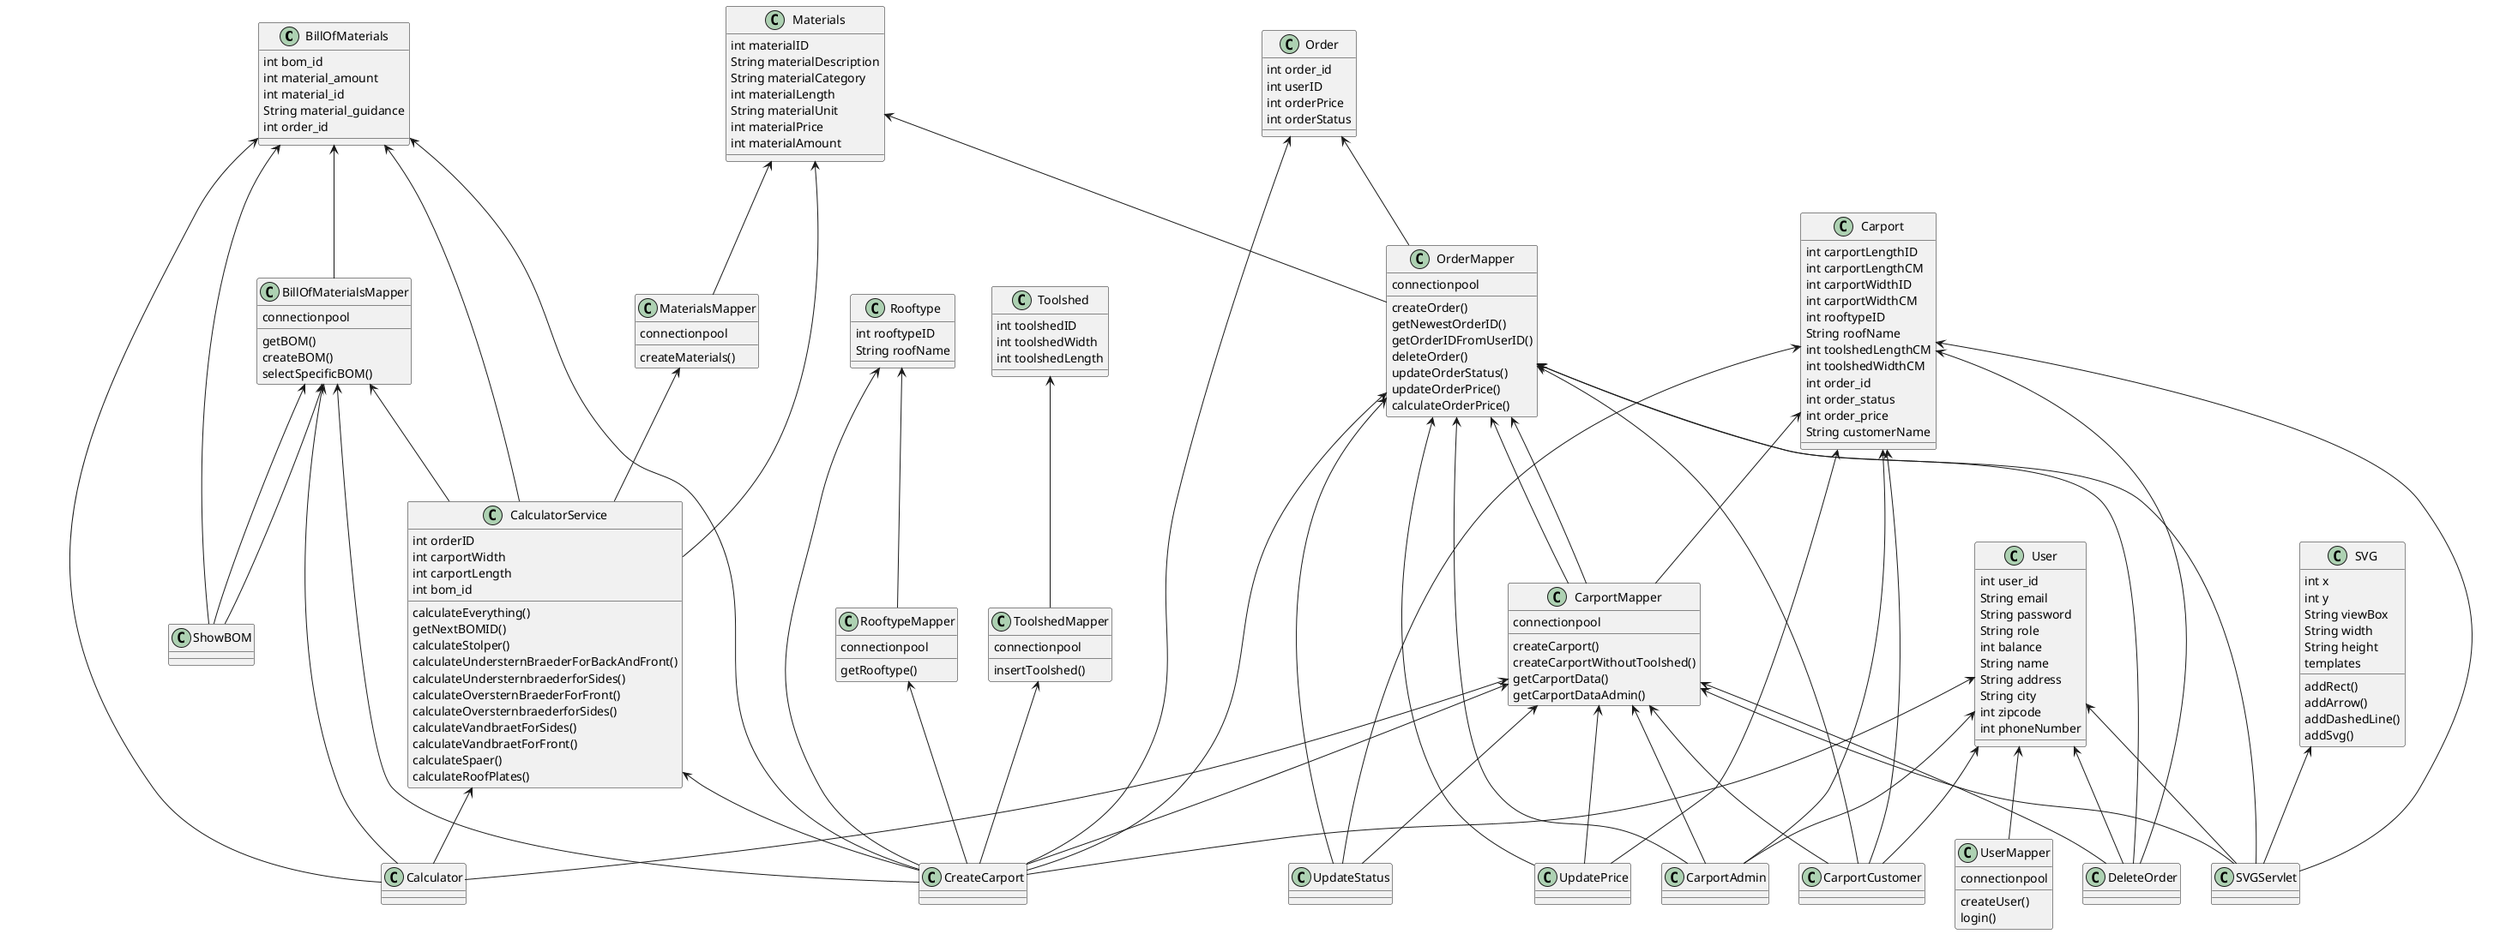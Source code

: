 @startuml
'https://plantuml.com/class-diagram

class BillOfMaterials{
int bom_id
int material_amount
int material_id
String material_guidance
int order_id
}
class Carport{
int carportLengthID
int carportLengthCM
int carportWidthID
int carportWidthCM
int rooftypeID
String roofName
int toolshedLengthCM
int toolshedWidthCM
int order_id
int order_status
int order_price
String customerName
}
class Materials{
int materialID
String materialDescription
String materialCategory
int materialLength
String materialUnit
int materialPrice
int materialAmount
}
class Order{
int order_id
int userID
int orderPrice
int orderStatus
}
class Rooftype{
int rooftypeID
String roofName
}
class Toolshed{
int toolshedID
int toolshedWidth
int toolshedLength
}
class User{
int user_id
String email
String password
String role
int balance
String name
String address
String city
int zipcode
int phoneNumber
}
class SVG{
int x
int y
String viewBox
String width
String height
templates
addRect()
addArrow()
addDashedLine()
addSvg()
}
class CalculatorService{
int orderID
int carportWidth
int carportLength
int bom_id
calculateEverything()
getNextBOMID()
calculateStolper()
calculateUndersternBraederForBackAndFront()
calculateUndersternbraederforSides()
calculateOversternBraederForFront()
calculateOversternbraederforSides()
calculateVandbraetForSides()
calculateVandbraetForFront()
calculateSpaer()
calculateRoofPlates()
}

class CreateCarport
class CarportAdmin
class CarportCustomer
class ShowBOM
class SVGServlet
class Calculator
class UpdatePrice
class UpdateStatus
class DeleteOrder

class BillOfMaterialsMapper{
connectionpool
getBOM()
createBOM()
selectSpecificBOM()
}
class CarportMapper{
connectionpool
createCarport()
createCarportWithoutToolshed()
getCarportData()
getCarportDataAdmin()
}
class MaterialsMapper{
connectionpool
createMaterials()
}
class OrderMapper{
connectionpool
createOrder()
getNewestOrderID()
getOrderIDFromUserID()
deleteOrder()
updateOrderStatus()
updateOrderPrice()
calculateOrderPrice()
}
class UserMapper{
connectionpool
createUser()
login()
}
class RooftypeMapper{
connectionpool
getRooftype()
}
class ToolshedMapper{
connectionpool
insertToolshed()
}


BillOfMaterialsMapper <-- CalculatorService
ToolshedMapper <-- CreateCarport
Toolshed <-- ToolshedMapper
RooftypeMapper <-- CreateCarport
Rooftype <-- RooftypeMapper
BillOfMaterialsMapper <-- ShowBOM
BillOfMaterials <-- BillOfMaterialsMapper
BillOfMaterials <-- CalculatorService
BillOfMaterials <-- CreateCarport
Rooftype <-- CreateCarport
MaterialsMapper <-- CalculatorService
Materials <-- CalculatorService
Materials <-- MaterialsMapper
Materials <-- OrderMapper
Order <-- OrderMapper
Order <-- CreateCarport
OrderMapper <-- UpdatePrice
OrderMapper <-- UpdateStatus
OrderMapper <-- CreateCarport
OrderMapper <-- CarportMapper
Carport <-- CarportMapper
Carport <-- DeleteOrder
CarportMapper <-- UpdatePrice
CarportMapper <-- UpdateStatus
Carport <-- CarportAdmin
Carport <-- CarportCustomer
Carport <-- UpdatePrice
Carport <-- UpdateStatus
Carport <-- SVGServlet
BillOfMaterials <-- ShowBOM
BillOfMaterials <-- Calculator
CalculatorService <-- Calculator
CalculatorService <-- CreateCarport
SVG <-- SVGServlet
User <-- SVGServlet
OrderMapper <-- SVGServlet
CarportMapper <-- SVGServlet
User <-- UserMapper
User <-- CarportCustomer
User <-- CarportAdmin
User <-- DeleteOrder
OrderMapper <-- DeleteOrder
CarportMapper <-- DeleteOrder
BillOfMaterialsMapper <-- Calculator
CarportMapper <-- Calculator
BillOfMaterialsMapper <-- ShowBOM
OrderMapper <-- CarportAdmin
OrderMapper <-- CarportCustomer
CarportMapper <-- CarportAdmin
CarportMapper <-- CarportCustomer
User <-- CreateCarport
CarportMapper <-- CreateCarport
BillOfMaterialsMapper <-- CreateCarport
OrderMapper <-- CarportMapper















@enduml